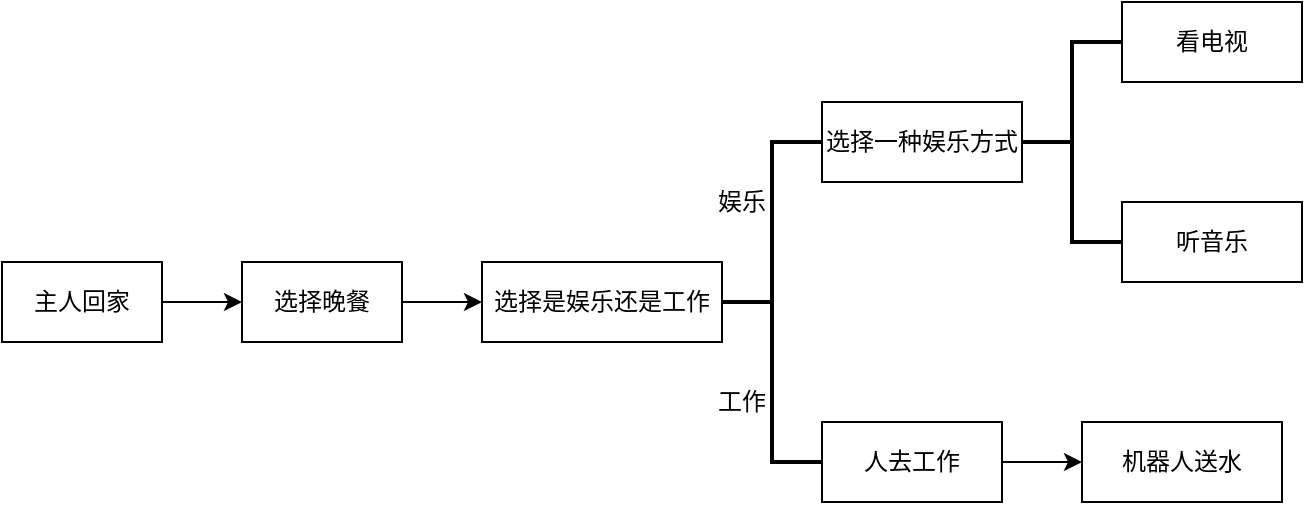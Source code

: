 <mxfile version="13.6.2" type="device"><diagram id="mGZVezJE5FVyjDIjY80Z" name="第 1 页"><mxGraphModel dx="1024" dy="592" grid="1" gridSize="10" guides="1" tooltips="1" connect="1" arrows="1" fold="1" page="1" pageScale="1" pageWidth="827" pageHeight="1169" math="0" shadow="0"><root><mxCell id="0"/><mxCell id="1" parent="0"/><mxCell id="mtD3nwrrNTAkOB36bSXc-1" value="主人回家" style="rounded=0;whiteSpace=wrap;html=1;" vertex="1" parent="1"><mxGeometry x="80" y="320" width="80" height="40" as="geometry"/></mxCell><mxCell id="mtD3nwrrNTAkOB36bSXc-2" value="选择晚餐" style="rounded=0;whiteSpace=wrap;html=1;" vertex="1" parent="1"><mxGeometry x="200" y="320" width="80" height="40" as="geometry"/></mxCell><mxCell id="mtD3nwrrNTAkOB36bSXc-3" value="选择是娱乐还是工作" style="rounded=0;whiteSpace=wrap;html=1;" vertex="1" parent="1"><mxGeometry x="320" y="320" width="120" height="40" as="geometry"/></mxCell><mxCell id="mtD3nwrrNTAkOB36bSXc-4" value="" style="strokeWidth=2;html=1;shape=mxgraph.flowchart.annotation_2;align=left;labelPosition=right;pointerEvents=1;" vertex="1" parent="1"><mxGeometry x="440" y="260" width="50" height="160" as="geometry"/></mxCell><mxCell id="mtD3nwrrNTAkOB36bSXc-5" value="娱乐" style="text;html=1;strokeColor=none;fillColor=none;align=center;verticalAlign=middle;whiteSpace=wrap;rounded=0;" vertex="1" parent="1"><mxGeometry x="430" y="280" width="40" height="20" as="geometry"/></mxCell><mxCell id="mtD3nwrrNTAkOB36bSXc-6" value="工作" style="text;html=1;strokeColor=none;fillColor=none;align=center;verticalAlign=middle;whiteSpace=wrap;rounded=0;" vertex="1" parent="1"><mxGeometry x="430" y="380" width="40" height="20" as="geometry"/></mxCell><mxCell id="mtD3nwrrNTAkOB36bSXc-7" value="选择一种娱乐方式" style="rounded=0;whiteSpace=wrap;html=1;" vertex="1" parent="1"><mxGeometry x="490" y="240" width="100" height="40" as="geometry"/></mxCell><mxCell id="mtD3nwrrNTAkOB36bSXc-8" value="人去工作" style="rounded=0;whiteSpace=wrap;html=1;" vertex="1" parent="1"><mxGeometry x="490" y="400" width="90" height="40" as="geometry"/></mxCell><mxCell id="mtD3nwrrNTAkOB36bSXc-9" value="机器人送水" style="rounded=0;whiteSpace=wrap;html=1;" vertex="1" parent="1"><mxGeometry x="620" y="400" width="100" height="40" as="geometry"/></mxCell><mxCell id="mtD3nwrrNTAkOB36bSXc-10" value="" style="strokeWidth=2;html=1;shape=mxgraph.flowchart.annotation_2;align=left;labelPosition=right;pointerEvents=1;" vertex="1" parent="1"><mxGeometry x="590" y="210" width="50" height="100" as="geometry"/></mxCell><mxCell id="mtD3nwrrNTAkOB36bSXc-11" value="看电视" style="rounded=0;whiteSpace=wrap;html=1;" vertex="1" parent="1"><mxGeometry x="640" y="190" width="90" height="40" as="geometry"/></mxCell><mxCell id="mtD3nwrrNTAkOB36bSXc-12" value="听音乐" style="rounded=0;whiteSpace=wrap;html=1;" vertex="1" parent="1"><mxGeometry x="640" y="290" width="90" height="40" as="geometry"/></mxCell><mxCell id="mtD3nwrrNTAkOB36bSXc-13" value="" style="endArrow=classic;html=1;exitX=1;exitY=0.5;exitDx=0;exitDy=0;entryX=0;entryY=0.5;entryDx=0;entryDy=0;" edge="1" parent="1" source="mtD3nwrrNTAkOB36bSXc-8" target="mtD3nwrrNTAkOB36bSXc-9"><mxGeometry width="50" height="50" relative="1" as="geometry"><mxPoint x="550" y="330" as="sourcePoint"/><mxPoint x="600" y="280" as="targetPoint"/></mxGeometry></mxCell><mxCell id="mtD3nwrrNTAkOB36bSXc-14" value="" style="endArrow=classic;html=1;exitX=1;exitY=0.5;exitDx=0;exitDy=0;entryX=0;entryY=0.5;entryDx=0;entryDy=0;" edge="1" parent="1" source="mtD3nwrrNTAkOB36bSXc-1" target="mtD3nwrrNTAkOB36bSXc-2"><mxGeometry width="50" height="50" relative="1" as="geometry"><mxPoint x="350" y="330" as="sourcePoint"/><mxPoint x="400" y="280" as="targetPoint"/></mxGeometry></mxCell><mxCell id="mtD3nwrrNTAkOB36bSXc-15" value="" style="endArrow=classic;html=1;exitX=1;exitY=0.5;exitDx=0;exitDy=0;" edge="1" parent="1" source="mtD3nwrrNTAkOB36bSXc-2" target="mtD3nwrrNTAkOB36bSXc-3"><mxGeometry width="50" height="50" relative="1" as="geometry"><mxPoint x="350" y="330" as="sourcePoint"/><mxPoint x="400" y="280" as="targetPoint"/></mxGeometry></mxCell></root></mxGraphModel></diagram></mxfile>